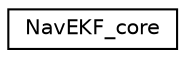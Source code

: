 digraph "Graphical Class Hierarchy"
{
 // INTERACTIVE_SVG=YES
  edge [fontname="Helvetica",fontsize="10",labelfontname="Helvetica",labelfontsize="10"];
  node [fontname="Helvetica",fontsize="10",shape=record];
  rankdir="LR";
  Node1 [label="NavEKF_core",height=0.2,width=0.4,color="black", fillcolor="white", style="filled",URL="$classNavEKF__core.html"];
}
